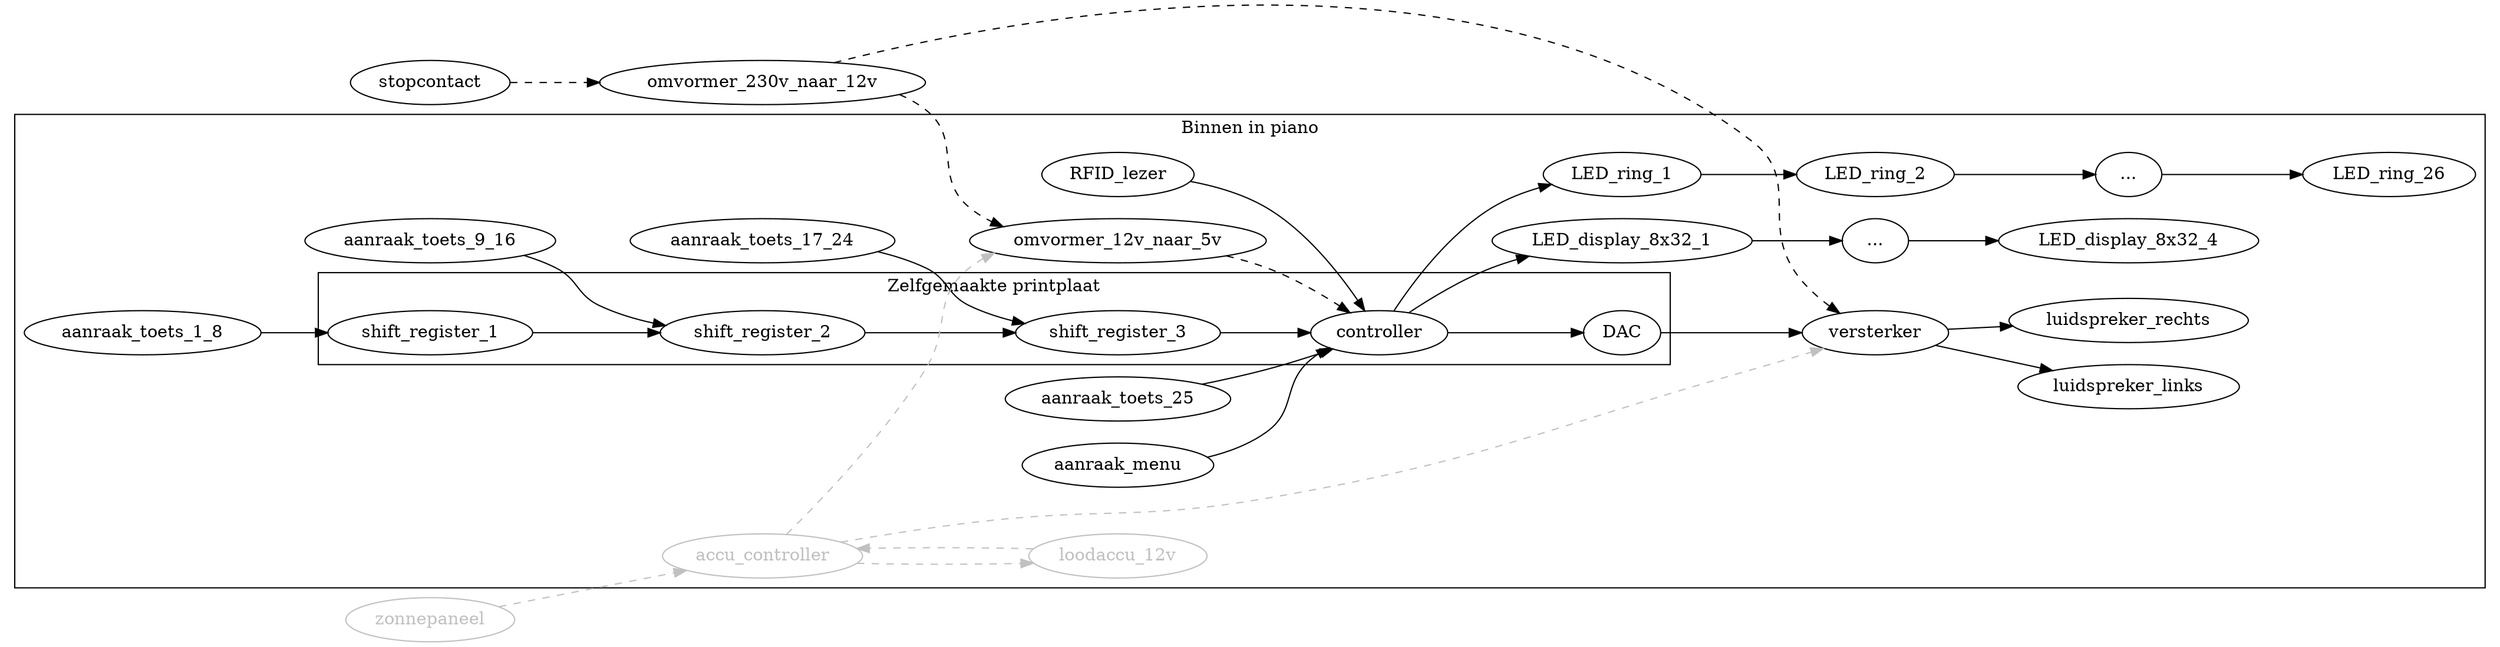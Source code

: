 digraph
{
	rankdir = LR

	subgraph cluster_piano
	{
		label = "Binnen in piano"

		subgraph cluster_pcb
		{
			label = "Zelfgemaakte printplaat"
			shift_register_1
			shift_register_2
			shift_register_3
			controller
			DAC
		}

		aanraak_toets_1_8 -> shift_register_1
		aanraak_toets_9_16 -> shift_register_2
		aanraak_toets_17_24 -> shift_register_3

		aanraak_toets_25 -> controller
		aanraak_menu -> controller

		shift_register_1 -> shift_register_2
		shift_register_2 -> shift_register_3
		shift_register_3 -> controller

		RFID_lezer -> controller

		controller -> LED_display_8x32_1
		LED_display_8x32_2 [label = "..."]
		LED_display_8x32_1 -> LED_display_8x32_2
		LED_display_8x32_2 -> LED_display_8x32_4

		controller -> LED_ring_1
		LED_ring_1 -> LED_ring_2
		LED_ring_2 -> LED_ring_3
		LED_ring_3 [label = "..."]
		LED_ring_3 -> LED_ring_26

		controller -> DAC
		DAC -> versterker
		versterker -> luidspreker_links
		versterker -> luidspreker_rechts

		accu_controller [color = grey; fontcolor = grey]
		loodaccu_12v [color = grey; fontcolor = grey]

		accu_controller -> loodaccu_12v [style = dashed; color = grey]
		loodaccu_12v -> accu_controller [style = dashed; color = grey]
		accu_controller -> omvormer_12v_naar_5v [style = dashed; color = grey]
		accu_controller -> versterker [style = dashed; color = grey]
		omvormer_12v_naar_5v -> controller [style = dashed]
	}
	omvormer_230v_naar_12v -> omvormer_12v_naar_5v [style = dashed]
	omvormer_230v_naar_12v -> versterker [style = dashed]
	stopcontact -> omvormer_230v_naar_12v [style = dashed]
	zonnepaneel [color = grey; fontcolor = grey]
	zonnepaneel -> accu_controller [style = dashed; color = grey]
}